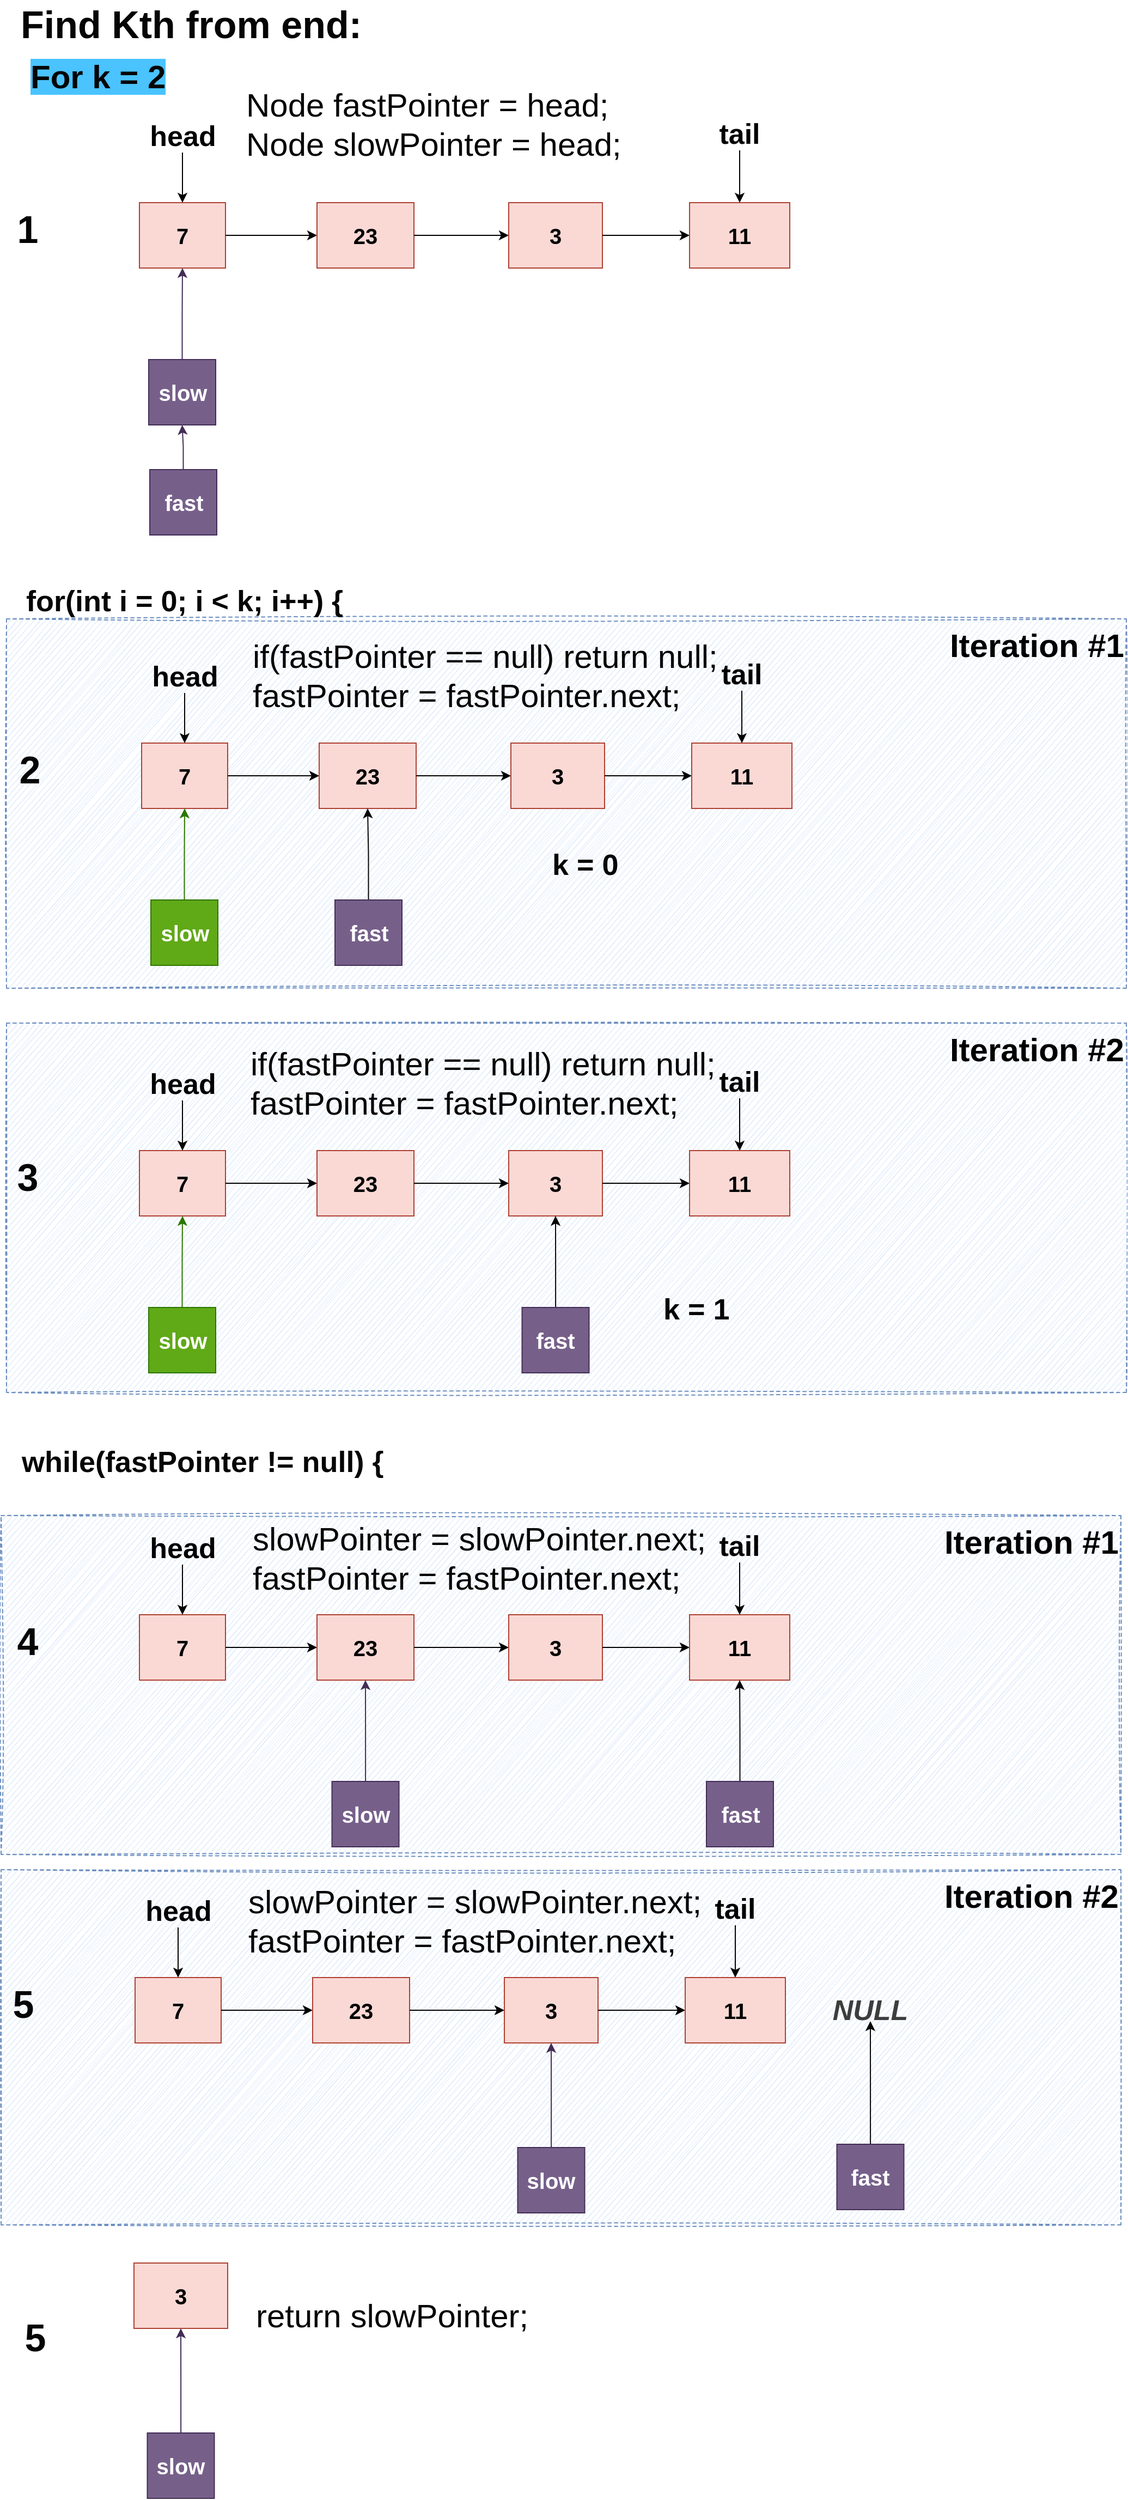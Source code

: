 <mxfile version="21.3.4" type="device">
  <diagram name="Page-1" id="veesdXjUGpf9WzVIaONE">
    <mxGraphModel dx="792" dy="-8917" grid="1" gridSize="10" guides="1" tooltips="1" connect="1" arrows="1" fold="1" page="1" pageScale="1" pageWidth="850" pageHeight="300" math="0" shadow="0">
      <root>
        <mxCell id="0" />
        <mxCell id="1" parent="0" />
        <mxCell id="ZYo6UWv2TKNKh4nMed5W-1" value="&lt;font color=&quot;#000000&quot; style=&quot;font-size: 30px&quot;&gt;&lt;b&gt;Iteration #2&lt;br&gt;&lt;/b&gt;&lt;/font&gt;" style="rounded=0;whiteSpace=wrap;html=1;sketch=1;strokeColor=#6c8ebf;dashed=1;glass=0;shadow=0;fillColor=#dae8fc;align=right;verticalAlign=top;" vertex="1" parent="1">
          <mxGeometry x="1" y="11383" width="1028" height="326" as="geometry" />
        </mxCell>
        <mxCell id="ZYo6UWv2TKNKh4nMed5W-2" value="&lt;font color=&quot;#000000&quot; style=&quot;font-size: 30px&quot;&gt;&lt;b&gt;Iteration #1&lt;br&gt;&lt;/b&gt;&lt;/font&gt;" style="rounded=0;whiteSpace=wrap;html=1;sketch=1;strokeColor=#6c8ebf;dashed=1;glass=0;shadow=0;fillColor=#dae8fc;align=right;verticalAlign=top;" vertex="1" parent="1">
          <mxGeometry x="1" y="11058" width="1028" height="311" as="geometry" />
        </mxCell>
        <mxCell id="ZYo6UWv2TKNKh4nMed5W-3" value="&lt;font color=&quot;#000000&quot; style=&quot;font-size: 30px&quot;&gt;&lt;b&gt;Iteration #2&lt;br&gt;&lt;/b&gt;&lt;/font&gt;" style="rounded=0;whiteSpace=wrap;html=1;sketch=1;strokeColor=#6c8ebf;dashed=1;glass=0;shadow=0;fillColor=#dae8fc;align=right;verticalAlign=top;" vertex="1" parent="1">
          <mxGeometry x="6" y="10606" width="1028" height="339" as="geometry" />
        </mxCell>
        <mxCell id="ZYo6UWv2TKNKh4nMed5W-4" value="&lt;font color=&quot;#000000&quot; style=&quot;font-size: 30px&quot;&gt;&lt;b&gt;Iteration #1&lt;/b&gt;&lt;/font&gt;" style="rounded=0;whiteSpace=wrap;html=1;sketch=1;strokeColor=#6c8ebf;dashed=1;glass=0;shadow=0;fillColor=#dae8fc;align=right;verticalAlign=top;" vertex="1" parent="1">
          <mxGeometry x="6" y="10235" width="1028" height="339" as="geometry" />
        </mxCell>
        <mxCell id="ZYo6UWv2TKNKh4nMed5W-5" value="&lt;b&gt;&lt;font style=&quot;font-size: 35px&quot; color=&quot;#050505&quot;&gt;Find Kth from end:&lt;/font&gt;&lt;/b&gt;" style="text;html=1;align=center;verticalAlign=middle;resizable=0;points=[];autosize=1;" vertex="1" parent="1">
          <mxGeometry x="16.5" y="9676" width="317" height="25" as="geometry" />
        </mxCell>
        <mxCell id="ZYo6UWv2TKNKh4nMed5W-6" value="7" style="rounded=0;whiteSpace=wrap;html=1;sketch=0;fillColor=#fad9d5;strokeColor=#ae4132;fontColor=#000000;fontSize=20;fontStyle=1" vertex="1" parent="1">
          <mxGeometry x="128" y="9853" width="79" height="60" as="geometry" />
        </mxCell>
        <mxCell id="ZYo6UWv2TKNKh4nMed5W-7" style="edgeStyle=orthogonalEdgeStyle;rounded=0;sketch=0;orthogonalLoop=1;jettySize=auto;html=1;fontColor=#000000;strokeColor=#000000;exitX=1;exitY=0.5;exitDx=0;exitDy=0;entryX=0;entryY=0.5;entryDx=0;entryDy=0;" edge="1" parent="1" source="ZYo6UWv2TKNKh4nMed5W-6" target="ZYo6UWv2TKNKh4nMed5W-8">
          <mxGeometry relative="1" as="geometry">
            <mxPoint x="269" y="9932" as="targetPoint" />
          </mxGeometry>
        </mxCell>
        <mxCell id="ZYo6UWv2TKNKh4nMed5W-8" value="23" style="rounded=0;whiteSpace=wrap;html=1;sketch=0;fillColor=#fad9d5;strokeColor=#ae4132;fontColor=#000000;fontSize=20;fontStyle=1" vertex="1" parent="1">
          <mxGeometry x="291" y="9853" width="89" height="60" as="geometry" />
        </mxCell>
        <mxCell id="ZYo6UWv2TKNKh4nMed5W-9" style="edgeStyle=orthogonalEdgeStyle;rounded=0;sketch=0;orthogonalLoop=1;jettySize=auto;html=1;strokeColor=#000000;fontColor=#000000;entryX=0;entryY=0.5;entryDx=0;entryDy=0;exitX=1;exitY=0.5;exitDx=0;exitDy=0;" edge="1" parent="1" source="ZYo6UWv2TKNKh4nMed5W-8" target="ZYo6UWv2TKNKh4nMed5W-10">
          <mxGeometry relative="1" as="geometry">
            <mxPoint x="418" y="9933" as="sourcePoint" />
            <mxPoint x="380" y="9883" as="targetPoint" />
          </mxGeometry>
        </mxCell>
        <mxCell id="ZYo6UWv2TKNKh4nMed5W-10" value="3" style="rounded=0;whiteSpace=wrap;html=1;sketch=0;fillColor=#fad9d5;strokeColor=#ae4132;fontColor=#000000;fontSize=20;fontStyle=1" vertex="1" parent="1">
          <mxGeometry x="467" y="9853" width="86" height="60" as="geometry" />
        </mxCell>
        <mxCell id="ZYo6UWv2TKNKh4nMed5W-11" style="edgeStyle=orthogonalEdgeStyle;rounded=0;sketch=0;orthogonalLoop=1;jettySize=auto;html=1;strokeColor=#000000;fontColor=#000000;exitX=1;exitY=0.5;exitDx=0;exitDy=0;entryX=0;entryY=0.5;entryDx=0;entryDy=0;" edge="1" parent="1" source="ZYo6UWv2TKNKh4nMed5W-10" target="ZYo6UWv2TKNKh4nMed5W-12">
          <mxGeometry relative="1" as="geometry">
            <mxPoint x="614" y="9922" as="targetPoint" />
          </mxGeometry>
        </mxCell>
        <mxCell id="ZYo6UWv2TKNKh4nMed5W-12" value="11" style="rounded=0;whiteSpace=wrap;html=1;sketch=0;fillColor=#fad9d5;strokeColor=#ae4132;fontColor=#000000;fontSize=20;fontStyle=1" vertex="1" parent="1">
          <mxGeometry x="633" y="9853" width="92" height="60" as="geometry" />
        </mxCell>
        <mxCell id="ZYo6UWv2TKNKh4nMed5W-13" style="edgeStyle=orthogonalEdgeStyle;rounded=0;orthogonalLoop=1;jettySize=auto;html=1;entryX=0.5;entryY=0;entryDx=0;entryDy=0;fontSize=26;fontColor=#000000;strokeColor=#000000;" edge="1" parent="1" source="ZYo6UWv2TKNKh4nMed5W-14" target="ZYo6UWv2TKNKh4nMed5W-6">
          <mxGeometry relative="1" as="geometry" />
        </mxCell>
        <mxCell id="ZYo6UWv2TKNKh4nMed5W-14" value="head" style="text;html=1;align=center;verticalAlign=middle;whiteSpace=wrap;rounded=0;fontSize=26;fontStyle=1;fontColor=#000000;" vertex="1" parent="1">
          <mxGeometry x="147.5" y="9777" width="40" height="30" as="geometry" />
        </mxCell>
        <mxCell id="ZYo6UWv2TKNKh4nMed5W-15" style="edgeStyle=orthogonalEdgeStyle;rounded=0;sketch=0;orthogonalLoop=1;jettySize=auto;html=1;entryX=0.5;entryY=0;entryDx=0;entryDy=0;strokeColor=#000000;fontColor=#000000;" edge="1" parent="1" source="ZYo6UWv2TKNKh4nMed5W-16" target="ZYo6UWv2TKNKh4nMed5W-12">
          <mxGeometry relative="1" as="geometry" />
        </mxCell>
        <mxCell id="ZYo6UWv2TKNKh4nMed5W-16" value="tail" style="text;html=1;align=center;verticalAlign=middle;whiteSpace=wrap;rounded=0;fontSize=26;fontStyle=1;fontColor=#000000;" vertex="1" parent="1">
          <mxGeometry x="659" y="9775" width="40" height="30" as="geometry" />
        </mxCell>
        <mxCell id="ZYo6UWv2TKNKh4nMed5W-17" style="edgeStyle=orthogonalEdgeStyle;rounded=0;orthogonalLoop=1;jettySize=auto;html=1;entryX=0.5;entryY=1;entryDx=0;entryDy=0;fontColor=#050505;strokeColor=#432D57;fillColor=#76608a;" edge="1" parent="1" source="ZYo6UWv2TKNKh4nMed5W-18" target="ZYo6UWv2TKNKh4nMed5W-6">
          <mxGeometry relative="1" as="geometry" />
        </mxCell>
        <mxCell id="ZYo6UWv2TKNKh4nMed5W-18" value="slow" style="rounded=0;whiteSpace=wrap;html=1;sketch=0;strokeColor=#432D57;fontColor=#ffffff;fontSize=20;fontStyle=1;fillColor=#76608a;" vertex="1" parent="1">
          <mxGeometry x="136.5" y="9997" width="61.5" height="60" as="geometry" />
        </mxCell>
        <mxCell id="ZYo6UWv2TKNKh4nMed5W-19" style="edgeStyle=orthogonalEdgeStyle;rounded=0;orthogonalLoop=1;jettySize=auto;html=1;entryX=0.5;entryY=1;entryDx=0;entryDy=0;fontColor=#050505;strokeColor=#432D57;fillColor=#76608a;" edge="1" parent="1" source="ZYo6UWv2TKNKh4nMed5W-20" target="ZYo6UWv2TKNKh4nMed5W-18">
          <mxGeometry relative="1" as="geometry" />
        </mxCell>
        <mxCell id="ZYo6UWv2TKNKh4nMed5W-20" value="fast" style="rounded=0;whiteSpace=wrap;html=1;sketch=0;strokeColor=#432D57;fontColor=#ffffff;fontSize=20;fontStyle=1;fillColor=#76608a;" vertex="1" parent="1">
          <mxGeometry x="137.5" y="10098" width="61.5" height="60" as="geometry" />
        </mxCell>
        <mxCell id="ZYo6UWv2TKNKh4nMed5W-21" value="&lt;div style=&quot;font-size: 30px&quot;&gt;&lt;font color=&quot;#050505&quot; style=&quot;font-size: 30px&quot;&gt;&lt;span style=&quot;font-weight: 400&quot;&gt;Node fastPointer = head;&lt;/span&gt;&lt;/font&gt;&lt;/div&gt;&lt;div style=&quot;font-size: 30px&quot;&gt;&lt;font color=&quot;#050505&quot; style=&quot;font-size: 30px&quot;&gt;&lt;span style=&quot;font-weight: 400&quot;&gt;Node slowPointer = head;&lt;/span&gt;&lt;/font&gt;&lt;/div&gt;" style="text;html=1;align=left;verticalAlign=middle;resizable=0;points=[];autosize=1;fontStyle=1" vertex="1" parent="1">
          <mxGeometry x="224" y="9765" width="350" height="32" as="geometry" />
        </mxCell>
        <mxCell id="ZYo6UWv2TKNKh4nMed5W-22" value="&lt;b&gt;&lt;font style=&quot;font-size: 35px&quot; color=&quot;#050505&quot;&gt;1&lt;/font&gt;&lt;/b&gt;" style="text;html=1;align=center;verticalAlign=middle;resizable=0;points=[];autosize=1;" vertex="1" parent="1">
          <mxGeometry x="10" y="9864" width="29" height="25" as="geometry" />
        </mxCell>
        <mxCell id="ZYo6UWv2TKNKh4nMed5W-23" value="7" style="rounded=0;whiteSpace=wrap;html=1;sketch=0;fillColor=#fad9d5;strokeColor=#ae4132;fontColor=#000000;fontSize=20;fontStyle=1" vertex="1" parent="1">
          <mxGeometry x="130" y="10349" width="79" height="60" as="geometry" />
        </mxCell>
        <mxCell id="ZYo6UWv2TKNKh4nMed5W-24" style="edgeStyle=orthogonalEdgeStyle;rounded=0;sketch=0;orthogonalLoop=1;jettySize=auto;html=1;fontColor=#000000;strokeColor=#000000;exitX=1;exitY=0.5;exitDx=0;exitDy=0;entryX=0;entryY=0.5;entryDx=0;entryDy=0;" edge="1" parent="1" source="ZYo6UWv2TKNKh4nMed5W-23" target="ZYo6UWv2TKNKh4nMed5W-25">
          <mxGeometry relative="1" as="geometry">
            <mxPoint x="271" y="10428" as="targetPoint" />
          </mxGeometry>
        </mxCell>
        <mxCell id="ZYo6UWv2TKNKh4nMed5W-25" value="23" style="rounded=0;whiteSpace=wrap;html=1;sketch=0;fillColor=#fad9d5;strokeColor=#ae4132;fontColor=#000000;fontSize=20;fontStyle=1" vertex="1" parent="1">
          <mxGeometry x="293" y="10349" width="89" height="60" as="geometry" />
        </mxCell>
        <mxCell id="ZYo6UWv2TKNKh4nMed5W-26" style="edgeStyle=orthogonalEdgeStyle;rounded=0;sketch=0;orthogonalLoop=1;jettySize=auto;html=1;strokeColor=#000000;fontColor=#000000;entryX=0;entryY=0.5;entryDx=0;entryDy=0;exitX=1;exitY=0.5;exitDx=0;exitDy=0;" edge="1" parent="1" source="ZYo6UWv2TKNKh4nMed5W-25" target="ZYo6UWv2TKNKh4nMed5W-27">
          <mxGeometry relative="1" as="geometry">
            <mxPoint x="420" y="10429" as="sourcePoint" />
            <mxPoint x="382" y="10379" as="targetPoint" />
          </mxGeometry>
        </mxCell>
        <mxCell id="ZYo6UWv2TKNKh4nMed5W-27" value="3" style="rounded=0;whiteSpace=wrap;html=1;sketch=0;fillColor=#fad9d5;strokeColor=#ae4132;fontColor=#000000;fontSize=20;fontStyle=1" vertex="1" parent="1">
          <mxGeometry x="469" y="10349" width="86" height="60" as="geometry" />
        </mxCell>
        <mxCell id="ZYo6UWv2TKNKh4nMed5W-28" style="edgeStyle=orthogonalEdgeStyle;rounded=0;sketch=0;orthogonalLoop=1;jettySize=auto;html=1;strokeColor=#000000;fontColor=#000000;exitX=1;exitY=0.5;exitDx=0;exitDy=0;entryX=0;entryY=0.5;entryDx=0;entryDy=0;" edge="1" parent="1" source="ZYo6UWv2TKNKh4nMed5W-27" target="ZYo6UWv2TKNKh4nMed5W-29">
          <mxGeometry relative="1" as="geometry">
            <mxPoint x="616" y="10418" as="targetPoint" />
          </mxGeometry>
        </mxCell>
        <mxCell id="ZYo6UWv2TKNKh4nMed5W-29" value="11" style="rounded=0;whiteSpace=wrap;html=1;sketch=0;fillColor=#fad9d5;strokeColor=#ae4132;fontColor=#000000;fontSize=20;fontStyle=1" vertex="1" parent="1">
          <mxGeometry x="635" y="10349" width="92" height="60" as="geometry" />
        </mxCell>
        <mxCell id="ZYo6UWv2TKNKh4nMed5W-30" style="edgeStyle=orthogonalEdgeStyle;rounded=0;orthogonalLoop=1;jettySize=auto;html=1;entryX=0.5;entryY=0;entryDx=0;entryDy=0;fontSize=26;fontColor=#000000;strokeColor=#000000;" edge="1" parent="1" source="ZYo6UWv2TKNKh4nMed5W-31" target="ZYo6UWv2TKNKh4nMed5W-23">
          <mxGeometry relative="1" as="geometry" />
        </mxCell>
        <mxCell id="ZYo6UWv2TKNKh4nMed5W-31" value="head" style="text;html=1;align=center;verticalAlign=middle;whiteSpace=wrap;rounded=0;fontSize=26;fontStyle=1;fontColor=#000000;" vertex="1" parent="1">
          <mxGeometry x="149.5" y="10273" width="40" height="30" as="geometry" />
        </mxCell>
        <mxCell id="ZYo6UWv2TKNKh4nMed5W-32" style="edgeStyle=orthogonalEdgeStyle;rounded=0;sketch=0;orthogonalLoop=1;jettySize=auto;html=1;entryX=0.5;entryY=0;entryDx=0;entryDy=0;strokeColor=#000000;fontColor=#000000;" edge="1" parent="1" source="ZYo6UWv2TKNKh4nMed5W-33" target="ZYo6UWv2TKNKh4nMed5W-29">
          <mxGeometry relative="1" as="geometry" />
        </mxCell>
        <mxCell id="ZYo6UWv2TKNKh4nMed5W-33" value="tail" style="text;html=1;align=center;verticalAlign=middle;whiteSpace=wrap;rounded=0;fontSize=26;fontStyle=1;fontColor=#000000;" vertex="1" parent="1">
          <mxGeometry x="661" y="10271" width="40" height="30" as="geometry" />
        </mxCell>
        <mxCell id="ZYo6UWv2TKNKh4nMed5W-34" style="edgeStyle=orthogonalEdgeStyle;rounded=0;orthogonalLoop=1;jettySize=auto;html=1;entryX=0.5;entryY=1;entryDx=0;entryDy=0;fontColor=#050505;strokeColor=#2D7600;fillColor=#60a917;" edge="1" parent="1" source="ZYo6UWv2TKNKh4nMed5W-35" target="ZYo6UWv2TKNKh4nMed5W-23">
          <mxGeometry relative="1" as="geometry" />
        </mxCell>
        <mxCell id="ZYo6UWv2TKNKh4nMed5W-35" value="slow" style="rounded=0;whiteSpace=wrap;html=1;sketch=0;strokeColor=#2D7600;fontColor=#ffffff;fontSize=20;fontStyle=1;fillColor=#60a917;" vertex="1" parent="1">
          <mxGeometry x="138.5" y="10493" width="61.5" height="60" as="geometry" />
        </mxCell>
        <mxCell id="ZYo6UWv2TKNKh4nMed5W-36" style="edgeStyle=orthogonalEdgeStyle;rounded=0;orthogonalLoop=1;jettySize=auto;html=1;entryX=0.5;entryY=1;entryDx=0;entryDy=0;strokeColor=#050505;fontColor=#050505;" edge="1" parent="1" source="ZYo6UWv2TKNKh4nMed5W-37" target="ZYo6UWv2TKNKh4nMed5W-25">
          <mxGeometry relative="1" as="geometry" />
        </mxCell>
        <mxCell id="ZYo6UWv2TKNKh4nMed5W-37" value="fast" style="rounded=0;whiteSpace=wrap;html=1;sketch=0;strokeColor=#432D57;fontColor=#ffffff;fontSize=20;fontStyle=1;fillColor=#76608a;" vertex="1" parent="1">
          <mxGeometry x="307.5" y="10493" width="61.5" height="60" as="geometry" />
        </mxCell>
        <mxCell id="ZYo6UWv2TKNKh4nMed5W-38" value="&lt;div style=&quot;font-size: 30px&quot;&gt;&lt;br&gt;&lt;/div&gt;&lt;div&gt;&lt;font color=&quot;#050505&quot;&gt;&lt;span style=&quot;font-size: 30px ; font-weight: 400&quot;&gt;if(fastPointer == null) return null;&amp;nbsp;&lt;/span&gt;&lt;/font&gt;&lt;/div&gt;&lt;div&gt;&lt;font color=&quot;#050505&quot;&gt;&lt;span style=&quot;font-size: 30px ; font-weight: 400&quot;&gt;fastPointer = fastPointer.next;&lt;/span&gt;&lt;br&gt;&lt;/font&gt;&lt;/div&gt;" style="text;html=1;align=left;verticalAlign=middle;resizable=0;points=[];autosize=1;fontStyle=1" vertex="1" parent="1">
          <mxGeometry x="230" y="10240" width="444" height="58" as="geometry" />
        </mxCell>
        <mxCell id="ZYo6UWv2TKNKh4nMed5W-39" value="&lt;b&gt;&lt;font style=&quot;font-size: 35px&quot; color=&quot;#050505&quot;&gt;2&lt;/font&gt;&lt;/b&gt;" style="text;html=1;align=center;verticalAlign=middle;resizable=0;points=[];autosize=1;" vertex="1" parent="1">
          <mxGeometry x="12" y="10360" width="29" height="25" as="geometry" />
        </mxCell>
        <mxCell id="ZYo6UWv2TKNKh4nMed5W-40" value="&lt;font color=&quot;#050505&quot; size=&quot;1&quot;&gt;&lt;span style=&quot;font-size: 27px&quot;&gt;for(int i = 0; i &amp;lt; k; i++) {&lt;/span&gt;&lt;/font&gt;" style="text;html=1;align=left;verticalAlign=middle;resizable=0;points=[];autosize=1;fontStyle=1" vertex="1" parent="1">
          <mxGeometry x="21.5" y="10207" width="312" height="23" as="geometry" />
        </mxCell>
        <mxCell id="ZYo6UWv2TKNKh4nMed5W-41" value="7" style="rounded=0;whiteSpace=wrap;html=1;sketch=0;fillColor=#fad9d5;strokeColor=#ae4132;fontColor=#000000;fontSize=20;fontStyle=1" vertex="1" parent="1">
          <mxGeometry x="128" y="10723" width="79" height="60" as="geometry" />
        </mxCell>
        <mxCell id="ZYo6UWv2TKNKh4nMed5W-42" style="edgeStyle=orthogonalEdgeStyle;rounded=0;sketch=0;orthogonalLoop=1;jettySize=auto;html=1;fontColor=#000000;strokeColor=#000000;exitX=1;exitY=0.5;exitDx=0;exitDy=0;entryX=0;entryY=0.5;entryDx=0;entryDy=0;" edge="1" parent="1" source="ZYo6UWv2TKNKh4nMed5W-41" target="ZYo6UWv2TKNKh4nMed5W-43">
          <mxGeometry relative="1" as="geometry">
            <mxPoint x="269" y="10802" as="targetPoint" />
          </mxGeometry>
        </mxCell>
        <mxCell id="ZYo6UWv2TKNKh4nMed5W-43" value="23" style="rounded=0;whiteSpace=wrap;html=1;sketch=0;fillColor=#fad9d5;strokeColor=#ae4132;fontColor=#000000;fontSize=20;fontStyle=1" vertex="1" parent="1">
          <mxGeometry x="291" y="10723" width="89" height="60" as="geometry" />
        </mxCell>
        <mxCell id="ZYo6UWv2TKNKh4nMed5W-44" style="edgeStyle=orthogonalEdgeStyle;rounded=0;sketch=0;orthogonalLoop=1;jettySize=auto;html=1;strokeColor=#000000;fontColor=#000000;entryX=0;entryY=0.5;entryDx=0;entryDy=0;exitX=1;exitY=0.5;exitDx=0;exitDy=0;" edge="1" parent="1" source="ZYo6UWv2TKNKh4nMed5W-43" target="ZYo6UWv2TKNKh4nMed5W-45">
          <mxGeometry relative="1" as="geometry">
            <mxPoint x="418" y="10803" as="sourcePoint" />
            <mxPoint x="380" y="10753" as="targetPoint" />
          </mxGeometry>
        </mxCell>
        <mxCell id="ZYo6UWv2TKNKh4nMed5W-45" value="3" style="rounded=0;whiteSpace=wrap;html=1;sketch=0;fillColor=#fad9d5;strokeColor=#ae4132;fontColor=#000000;fontSize=20;fontStyle=1" vertex="1" parent="1">
          <mxGeometry x="467" y="10723" width="86" height="60" as="geometry" />
        </mxCell>
        <mxCell id="ZYo6UWv2TKNKh4nMed5W-46" style="edgeStyle=orthogonalEdgeStyle;rounded=0;sketch=0;orthogonalLoop=1;jettySize=auto;html=1;strokeColor=#000000;fontColor=#000000;exitX=1;exitY=0.5;exitDx=0;exitDy=0;entryX=0;entryY=0.5;entryDx=0;entryDy=0;" edge="1" parent="1" source="ZYo6UWv2TKNKh4nMed5W-45" target="ZYo6UWv2TKNKh4nMed5W-47">
          <mxGeometry relative="1" as="geometry">
            <mxPoint x="614" y="10792" as="targetPoint" />
          </mxGeometry>
        </mxCell>
        <mxCell id="ZYo6UWv2TKNKh4nMed5W-47" value="11" style="rounded=0;whiteSpace=wrap;html=1;sketch=0;fillColor=#fad9d5;strokeColor=#ae4132;fontColor=#000000;fontSize=20;fontStyle=1" vertex="1" parent="1">
          <mxGeometry x="633" y="10723" width="92" height="60" as="geometry" />
        </mxCell>
        <mxCell id="ZYo6UWv2TKNKh4nMed5W-48" style="edgeStyle=orthogonalEdgeStyle;rounded=0;orthogonalLoop=1;jettySize=auto;html=1;entryX=0.5;entryY=0;entryDx=0;entryDy=0;fontSize=26;fontColor=#000000;strokeColor=#000000;" edge="1" parent="1" source="ZYo6UWv2TKNKh4nMed5W-49" target="ZYo6UWv2TKNKh4nMed5W-41">
          <mxGeometry relative="1" as="geometry" />
        </mxCell>
        <mxCell id="ZYo6UWv2TKNKh4nMed5W-49" value="head" style="text;html=1;align=center;verticalAlign=middle;whiteSpace=wrap;rounded=0;fontSize=26;fontStyle=1;fontColor=#000000;" vertex="1" parent="1">
          <mxGeometry x="147.5" y="10647" width="40" height="30" as="geometry" />
        </mxCell>
        <mxCell id="ZYo6UWv2TKNKh4nMed5W-50" style="edgeStyle=orthogonalEdgeStyle;rounded=0;sketch=0;orthogonalLoop=1;jettySize=auto;html=1;entryX=0.5;entryY=0;entryDx=0;entryDy=0;strokeColor=#000000;fontColor=#000000;" edge="1" parent="1" source="ZYo6UWv2TKNKh4nMed5W-51" target="ZYo6UWv2TKNKh4nMed5W-47">
          <mxGeometry relative="1" as="geometry" />
        </mxCell>
        <mxCell id="ZYo6UWv2TKNKh4nMed5W-51" value="tail" style="text;html=1;align=center;verticalAlign=middle;whiteSpace=wrap;rounded=0;fontSize=26;fontStyle=1;fontColor=#000000;" vertex="1" parent="1">
          <mxGeometry x="659" y="10645" width="40" height="30" as="geometry" />
        </mxCell>
        <mxCell id="ZYo6UWv2TKNKh4nMed5W-52" style="edgeStyle=orthogonalEdgeStyle;rounded=0;orthogonalLoop=1;jettySize=auto;html=1;entryX=0.5;entryY=1;entryDx=0;entryDy=0;fontColor=#050505;strokeColor=#2D7600;fillColor=#60a917;" edge="1" parent="1" source="ZYo6UWv2TKNKh4nMed5W-53" target="ZYo6UWv2TKNKh4nMed5W-41">
          <mxGeometry relative="1" as="geometry" />
        </mxCell>
        <mxCell id="ZYo6UWv2TKNKh4nMed5W-53" value="slow" style="rounded=0;whiteSpace=wrap;html=1;sketch=0;strokeColor=#2D7600;fontColor=#ffffff;fontSize=20;fontStyle=1;fillColor=#60a917;" vertex="1" parent="1">
          <mxGeometry x="136.5" y="10867" width="61.5" height="60" as="geometry" />
        </mxCell>
        <mxCell id="ZYo6UWv2TKNKh4nMed5W-54" style="edgeStyle=orthogonalEdgeStyle;rounded=0;orthogonalLoop=1;jettySize=auto;html=1;entryX=0.5;entryY=1;entryDx=0;entryDy=0;strokeColor=#050505;fontColor=#050505;" edge="1" parent="1" source="ZYo6UWv2TKNKh4nMed5W-55" target="ZYo6UWv2TKNKh4nMed5W-45">
          <mxGeometry relative="1" as="geometry" />
        </mxCell>
        <mxCell id="ZYo6UWv2TKNKh4nMed5W-55" value="fast" style="rounded=0;whiteSpace=wrap;html=1;sketch=0;strokeColor=#432D57;fontColor=#ffffff;fontSize=20;fontStyle=1;fillColor=#76608a;" vertex="1" parent="1">
          <mxGeometry x="479.25" y="10867" width="61.5" height="60" as="geometry" />
        </mxCell>
        <mxCell id="ZYo6UWv2TKNKh4nMed5W-56" value="&lt;div style=&quot;font-size: 30px&quot;&gt;&lt;br&gt;&lt;/div&gt;&lt;div&gt;&lt;font color=&quot;#050505&quot;&gt;&lt;span style=&quot;font-size: 30px ; font-weight: 400&quot;&gt;if(fastPointer == null) return null;&amp;nbsp;&lt;/span&gt;&lt;/font&gt;&lt;/div&gt;&lt;div&gt;&lt;font color=&quot;#050505&quot;&gt;&lt;span style=&quot;font-size: 30px ; font-weight: 400&quot;&gt;fastPointer = fastPointer.next;&lt;/span&gt;&lt;br&gt;&lt;/font&gt;&lt;/div&gt;" style="text;html=1;align=left;verticalAlign=middle;resizable=0;points=[];autosize=1;fontStyle=1" vertex="1" parent="1">
          <mxGeometry x="228" y="10614" width="444" height="58" as="geometry" />
        </mxCell>
        <mxCell id="ZYo6UWv2TKNKh4nMed5W-57" value="&lt;b&gt;&lt;font style=&quot;font-size: 35px&quot; color=&quot;#050505&quot;&gt;3&lt;/font&gt;&lt;/b&gt;" style="text;html=1;align=center;verticalAlign=middle;resizable=0;points=[];autosize=1;" vertex="1" parent="1">
          <mxGeometry x="10" y="10734" width="29" height="25" as="geometry" />
        </mxCell>
        <mxCell id="ZYo6UWv2TKNKh4nMed5W-58" value="7" style="rounded=0;whiteSpace=wrap;html=1;sketch=0;fillColor=#fad9d5;strokeColor=#ae4132;fontColor=#000000;fontSize=20;fontStyle=1" vertex="1" parent="1">
          <mxGeometry x="128" y="11149" width="79" height="60" as="geometry" />
        </mxCell>
        <mxCell id="ZYo6UWv2TKNKh4nMed5W-59" style="edgeStyle=orthogonalEdgeStyle;rounded=0;sketch=0;orthogonalLoop=1;jettySize=auto;html=1;fontColor=#000000;strokeColor=#000000;exitX=1;exitY=0.5;exitDx=0;exitDy=0;entryX=0;entryY=0.5;entryDx=0;entryDy=0;" edge="1" parent="1" source="ZYo6UWv2TKNKh4nMed5W-58" target="ZYo6UWv2TKNKh4nMed5W-60">
          <mxGeometry relative="1" as="geometry">
            <mxPoint x="269" y="11228" as="targetPoint" />
          </mxGeometry>
        </mxCell>
        <mxCell id="ZYo6UWv2TKNKh4nMed5W-60" value="23" style="rounded=0;whiteSpace=wrap;html=1;sketch=0;fillColor=#fad9d5;strokeColor=#ae4132;fontColor=#000000;fontSize=20;fontStyle=1" vertex="1" parent="1">
          <mxGeometry x="291" y="11149" width="89" height="60" as="geometry" />
        </mxCell>
        <mxCell id="ZYo6UWv2TKNKh4nMed5W-61" style="edgeStyle=orthogonalEdgeStyle;rounded=0;sketch=0;orthogonalLoop=1;jettySize=auto;html=1;strokeColor=#000000;fontColor=#000000;entryX=0;entryY=0.5;entryDx=0;entryDy=0;exitX=1;exitY=0.5;exitDx=0;exitDy=0;" edge="1" parent="1" source="ZYo6UWv2TKNKh4nMed5W-60" target="ZYo6UWv2TKNKh4nMed5W-62">
          <mxGeometry relative="1" as="geometry">
            <mxPoint x="418" y="11229" as="sourcePoint" />
            <mxPoint x="380" y="11179" as="targetPoint" />
          </mxGeometry>
        </mxCell>
        <mxCell id="ZYo6UWv2TKNKh4nMed5W-62" value="3" style="rounded=0;whiteSpace=wrap;html=1;sketch=0;fillColor=#fad9d5;strokeColor=#ae4132;fontColor=#000000;fontSize=20;fontStyle=1" vertex="1" parent="1">
          <mxGeometry x="467" y="11149" width="86" height="60" as="geometry" />
        </mxCell>
        <mxCell id="ZYo6UWv2TKNKh4nMed5W-63" style="edgeStyle=orthogonalEdgeStyle;rounded=0;sketch=0;orthogonalLoop=1;jettySize=auto;html=1;strokeColor=#000000;fontColor=#000000;exitX=1;exitY=0.5;exitDx=0;exitDy=0;entryX=0;entryY=0.5;entryDx=0;entryDy=0;" edge="1" parent="1" source="ZYo6UWv2TKNKh4nMed5W-62" target="ZYo6UWv2TKNKh4nMed5W-64">
          <mxGeometry relative="1" as="geometry">
            <mxPoint x="614" y="11218" as="targetPoint" />
          </mxGeometry>
        </mxCell>
        <mxCell id="ZYo6UWv2TKNKh4nMed5W-64" value="11" style="rounded=0;whiteSpace=wrap;html=1;sketch=0;fillColor=#fad9d5;strokeColor=#ae4132;fontColor=#000000;fontSize=20;fontStyle=1" vertex="1" parent="1">
          <mxGeometry x="633" y="11149" width="92" height="60" as="geometry" />
        </mxCell>
        <mxCell id="ZYo6UWv2TKNKh4nMed5W-65" style="edgeStyle=orthogonalEdgeStyle;rounded=0;orthogonalLoop=1;jettySize=auto;html=1;entryX=0.5;entryY=0;entryDx=0;entryDy=0;fontSize=26;fontColor=#000000;strokeColor=#000000;" edge="1" parent="1" source="ZYo6UWv2TKNKh4nMed5W-66" target="ZYo6UWv2TKNKh4nMed5W-58">
          <mxGeometry relative="1" as="geometry" />
        </mxCell>
        <mxCell id="ZYo6UWv2TKNKh4nMed5W-66" value="head" style="text;html=1;align=center;verticalAlign=middle;whiteSpace=wrap;rounded=0;fontSize=26;fontStyle=1;fontColor=#000000;" vertex="1" parent="1">
          <mxGeometry x="147.5" y="11073" width="40" height="30" as="geometry" />
        </mxCell>
        <mxCell id="ZYo6UWv2TKNKh4nMed5W-67" style="edgeStyle=orthogonalEdgeStyle;rounded=0;sketch=0;orthogonalLoop=1;jettySize=auto;html=1;entryX=0.5;entryY=0;entryDx=0;entryDy=0;strokeColor=#000000;fontColor=#000000;" edge="1" parent="1" source="ZYo6UWv2TKNKh4nMed5W-68" target="ZYo6UWv2TKNKh4nMed5W-64">
          <mxGeometry relative="1" as="geometry" />
        </mxCell>
        <mxCell id="ZYo6UWv2TKNKh4nMed5W-68" value="tail" style="text;html=1;align=center;verticalAlign=middle;whiteSpace=wrap;rounded=0;fontSize=26;fontStyle=1;fontColor=#000000;" vertex="1" parent="1">
          <mxGeometry x="659" y="11071" width="40" height="30" as="geometry" />
        </mxCell>
        <mxCell id="ZYo6UWv2TKNKh4nMed5W-69" style="edgeStyle=orthogonalEdgeStyle;rounded=0;orthogonalLoop=1;jettySize=auto;html=1;entryX=0.5;entryY=1;entryDx=0;entryDy=0;fontColor=#050505;strokeColor=#432D57;fillColor=#76608a;" edge="1" parent="1" source="ZYo6UWv2TKNKh4nMed5W-70" target="ZYo6UWv2TKNKh4nMed5W-60">
          <mxGeometry relative="1" as="geometry" />
        </mxCell>
        <mxCell id="ZYo6UWv2TKNKh4nMed5W-70" value="slow" style="rounded=0;whiteSpace=wrap;html=1;sketch=0;strokeColor=#432D57;fontColor=#ffffff;fontSize=20;fontStyle=1;fillColor=#76608a;" vertex="1" parent="1">
          <mxGeometry x="304.75" y="11302" width="61.5" height="60" as="geometry" />
        </mxCell>
        <mxCell id="ZYo6UWv2TKNKh4nMed5W-71" style="edgeStyle=orthogonalEdgeStyle;rounded=0;orthogonalLoop=1;jettySize=auto;html=1;entryX=0.5;entryY=1;entryDx=0;entryDy=0;strokeColor=#050505;fontColor=#050505;" edge="1" parent="1" source="ZYo6UWv2TKNKh4nMed5W-72" target="ZYo6UWv2TKNKh4nMed5W-64">
          <mxGeometry relative="1" as="geometry" />
        </mxCell>
        <mxCell id="ZYo6UWv2TKNKh4nMed5W-72" value="fast" style="rounded=0;whiteSpace=wrap;html=1;sketch=0;strokeColor=#432D57;fontColor=#ffffff;fontSize=20;fontStyle=1;fillColor=#76608a;" vertex="1" parent="1">
          <mxGeometry x="648.5" y="11302" width="61.5" height="60" as="geometry" />
        </mxCell>
        <mxCell id="ZYo6UWv2TKNKh4nMed5W-73" value="&lt;div style=&quot;font-size: 30px&quot;&gt;&lt;/div&gt;&lt;font color=&quot;#050505&quot;&gt;&lt;span style=&quot;font-size: 30px ; font-weight: 400&quot;&gt;slowPointer = slowPointer.next;&lt;br&gt;fastPointer = fastPointer.next;&lt;/span&gt;&lt;/font&gt;" style="text;html=1;align=left;verticalAlign=middle;resizable=0;points=[];autosize=1;fontStyle=1" vertex="1" parent="1">
          <mxGeometry x="230" y="11075" width="419" height="44" as="geometry" />
        </mxCell>
        <mxCell id="ZYo6UWv2TKNKh4nMed5W-74" value="&lt;b&gt;&lt;font style=&quot;font-size: 35px&quot; color=&quot;#050505&quot;&gt;4&lt;/font&gt;&lt;/b&gt;" style="text;html=1;align=center;verticalAlign=middle;resizable=0;points=[];autosize=1;" vertex="1" parent="1">
          <mxGeometry x="10" y="11160" width="29" height="25" as="geometry" />
        </mxCell>
        <mxCell id="ZYo6UWv2TKNKh4nMed5W-75" value="&lt;font color=&quot;#050505&quot; size=&quot;1&quot;&gt;&lt;span style=&quot;font-size: 27px&quot;&gt;k = 0&lt;/span&gt;&lt;/font&gt;" style="text;html=1;align=left;verticalAlign=middle;resizable=0;points=[];autosize=1;fontStyle=1" vertex="1" parent="1">
          <mxGeometry x="505" y="10449" width="72" height="23" as="geometry" />
        </mxCell>
        <mxCell id="ZYo6UWv2TKNKh4nMed5W-76" value="&lt;font color=&quot;#050505&quot; size=&quot;1&quot;&gt;&lt;span style=&quot;font-size: 27px&quot;&gt;k = 1&lt;/span&gt;&lt;/font&gt;" style="text;html=1;align=left;verticalAlign=middle;resizable=0;points=[];autosize=1;fontStyle=1" vertex="1" parent="1">
          <mxGeometry x="607" y="10857" width="72" height="23" as="geometry" />
        </mxCell>
        <mxCell id="ZYo6UWv2TKNKh4nMed5W-77" value="&lt;font color=&quot;#050505&quot; size=&quot;1&quot;&gt;&lt;span style=&quot;background-color: rgb(74 , 195 , 255) ; font-size: 30px&quot;&gt;For k = 2&lt;/span&gt;&lt;/font&gt;" style="text;html=1;align=left;verticalAlign=middle;resizable=0;points=[];autosize=1;fontStyle=1" vertex="1" parent="1">
          <mxGeometry x="26" y="9725" width="134" height="24" as="geometry" />
        </mxCell>
        <mxCell id="ZYo6UWv2TKNKh4nMed5W-78" value="&lt;font color=&quot;#050505&quot;&gt;&lt;span style=&quot;font-size: 27px&quot;&gt;while(fastPointer != null) {&lt;/span&gt;&lt;/font&gt;" style="text;html=1;align=left;verticalAlign=middle;resizable=0;points=[];autosize=1;fontStyle=1" vertex="1" parent="1">
          <mxGeometry x="17.5" y="10997" width="349" height="23" as="geometry" />
        </mxCell>
        <mxCell id="ZYo6UWv2TKNKh4nMed5W-79" value="7" style="rounded=0;whiteSpace=wrap;html=1;sketch=0;fillColor=#fad9d5;strokeColor=#ae4132;fontColor=#000000;fontSize=20;fontStyle=1" vertex="1" parent="1">
          <mxGeometry x="124" y="11482" width="79" height="60" as="geometry" />
        </mxCell>
        <mxCell id="ZYo6UWv2TKNKh4nMed5W-80" style="edgeStyle=orthogonalEdgeStyle;rounded=0;sketch=0;orthogonalLoop=1;jettySize=auto;html=1;fontColor=#000000;strokeColor=#000000;exitX=1;exitY=0.5;exitDx=0;exitDy=0;entryX=0;entryY=0.5;entryDx=0;entryDy=0;" edge="1" parent="1" source="ZYo6UWv2TKNKh4nMed5W-79" target="ZYo6UWv2TKNKh4nMed5W-81">
          <mxGeometry relative="1" as="geometry">
            <mxPoint x="265" y="11561" as="targetPoint" />
          </mxGeometry>
        </mxCell>
        <mxCell id="ZYo6UWv2TKNKh4nMed5W-81" value="23" style="rounded=0;whiteSpace=wrap;html=1;sketch=0;fillColor=#fad9d5;strokeColor=#ae4132;fontColor=#000000;fontSize=20;fontStyle=1" vertex="1" parent="1">
          <mxGeometry x="287" y="11482" width="89" height="60" as="geometry" />
        </mxCell>
        <mxCell id="ZYo6UWv2TKNKh4nMed5W-82" style="edgeStyle=orthogonalEdgeStyle;rounded=0;sketch=0;orthogonalLoop=1;jettySize=auto;html=1;strokeColor=#000000;fontColor=#000000;entryX=0;entryY=0.5;entryDx=0;entryDy=0;exitX=1;exitY=0.5;exitDx=0;exitDy=0;" edge="1" parent="1" source="ZYo6UWv2TKNKh4nMed5W-81" target="ZYo6UWv2TKNKh4nMed5W-83">
          <mxGeometry relative="1" as="geometry">
            <mxPoint x="414" y="11562" as="sourcePoint" />
            <mxPoint x="376" y="11512" as="targetPoint" />
          </mxGeometry>
        </mxCell>
        <mxCell id="ZYo6UWv2TKNKh4nMed5W-83" value="3" style="rounded=0;whiteSpace=wrap;html=1;sketch=0;fillColor=#fad9d5;strokeColor=#ae4132;fontColor=#000000;fontSize=20;fontStyle=1" vertex="1" parent="1">
          <mxGeometry x="463" y="11482" width="86" height="60" as="geometry" />
        </mxCell>
        <mxCell id="ZYo6UWv2TKNKh4nMed5W-84" style="edgeStyle=orthogonalEdgeStyle;rounded=0;sketch=0;orthogonalLoop=1;jettySize=auto;html=1;strokeColor=#000000;fontColor=#000000;exitX=1;exitY=0.5;exitDx=0;exitDy=0;entryX=0;entryY=0.5;entryDx=0;entryDy=0;" edge="1" parent="1" source="ZYo6UWv2TKNKh4nMed5W-83" target="ZYo6UWv2TKNKh4nMed5W-85">
          <mxGeometry relative="1" as="geometry">
            <mxPoint x="610" y="11551" as="targetPoint" />
          </mxGeometry>
        </mxCell>
        <mxCell id="ZYo6UWv2TKNKh4nMed5W-85" value="11" style="rounded=0;whiteSpace=wrap;html=1;sketch=0;fillColor=#fad9d5;strokeColor=#ae4132;fontColor=#000000;fontSize=20;fontStyle=1" vertex="1" parent="1">
          <mxGeometry x="629" y="11482" width="92" height="60" as="geometry" />
        </mxCell>
        <mxCell id="ZYo6UWv2TKNKh4nMed5W-86" style="edgeStyle=orthogonalEdgeStyle;rounded=0;orthogonalLoop=1;jettySize=auto;html=1;entryX=0.5;entryY=0;entryDx=0;entryDy=0;fontSize=26;fontColor=#000000;strokeColor=#000000;" edge="1" parent="1" source="ZYo6UWv2TKNKh4nMed5W-87" target="ZYo6UWv2TKNKh4nMed5W-79">
          <mxGeometry relative="1" as="geometry" />
        </mxCell>
        <mxCell id="ZYo6UWv2TKNKh4nMed5W-87" value="head" style="text;html=1;align=center;verticalAlign=middle;whiteSpace=wrap;rounded=0;fontSize=26;fontStyle=1;fontColor=#000000;" vertex="1" parent="1">
          <mxGeometry x="143.5" y="11406" width="40" height="30" as="geometry" />
        </mxCell>
        <mxCell id="ZYo6UWv2TKNKh4nMed5W-88" style="edgeStyle=orthogonalEdgeStyle;rounded=0;sketch=0;orthogonalLoop=1;jettySize=auto;html=1;entryX=0.5;entryY=0;entryDx=0;entryDy=0;strokeColor=#000000;fontColor=#000000;" edge="1" parent="1" source="ZYo6UWv2TKNKh4nMed5W-89" target="ZYo6UWv2TKNKh4nMed5W-85">
          <mxGeometry relative="1" as="geometry" />
        </mxCell>
        <mxCell id="ZYo6UWv2TKNKh4nMed5W-89" value="tail" style="text;html=1;align=center;verticalAlign=middle;whiteSpace=wrap;rounded=0;fontSize=26;fontStyle=1;fontColor=#000000;" vertex="1" parent="1">
          <mxGeometry x="655" y="11404" width="40" height="30" as="geometry" />
        </mxCell>
        <mxCell id="ZYo6UWv2TKNKh4nMed5W-90" style="edgeStyle=orthogonalEdgeStyle;rounded=0;orthogonalLoop=1;jettySize=auto;html=1;entryX=0.5;entryY=1;entryDx=0;entryDy=0;fontColor=#050505;strokeColor=#432D57;fillColor=#76608a;" edge="1" parent="1" source="ZYo6UWv2TKNKh4nMed5W-91" target="ZYo6UWv2TKNKh4nMed5W-83">
          <mxGeometry relative="1" as="geometry" />
        </mxCell>
        <mxCell id="ZYo6UWv2TKNKh4nMed5W-91" value="slow" style="rounded=0;whiteSpace=wrap;html=1;sketch=0;strokeColor=#432D57;fontColor=#ffffff;fontSize=20;fontStyle=1;fillColor=#76608a;" vertex="1" parent="1">
          <mxGeometry x="475.25" y="11638" width="61.5" height="60" as="geometry" />
        </mxCell>
        <mxCell id="ZYo6UWv2TKNKh4nMed5W-92" style="edgeStyle=orthogonalEdgeStyle;rounded=0;orthogonalLoop=1;jettySize=auto;html=1;entryX=0.5;entryY=1;entryDx=0;entryDy=0;strokeColor=#050505;fontColor=#050505;" edge="1" parent="1" source="ZYo6UWv2TKNKh4nMed5W-93" target="ZYo6UWv2TKNKh4nMed5W-96">
          <mxGeometry relative="1" as="geometry" />
        </mxCell>
        <mxCell id="ZYo6UWv2TKNKh4nMed5W-93" value="fast" style="rounded=0;whiteSpace=wrap;html=1;sketch=0;strokeColor=#432D57;fontColor=#ffffff;fontSize=20;fontStyle=1;fillColor=#76608a;" vertex="1" parent="1">
          <mxGeometry x="768.25" y="11635" width="61.5" height="60" as="geometry" />
        </mxCell>
        <mxCell id="ZYo6UWv2TKNKh4nMed5W-94" value="&lt;div style=&quot;font-size: 30px&quot;&gt;&lt;/div&gt;&lt;font color=&quot;#050505&quot;&gt;&lt;span style=&quot;font-size: 30px ; font-weight: 400&quot;&gt;slowPointer = slowPointer.next;&lt;br&gt;fastPointer = fastPointer.next;&lt;/span&gt;&lt;/font&gt;" style="text;html=1;align=left;verticalAlign=middle;resizable=0;points=[];autosize=1;fontStyle=1" vertex="1" parent="1">
          <mxGeometry x="226" y="11408" width="419" height="44" as="geometry" />
        </mxCell>
        <mxCell id="ZYo6UWv2TKNKh4nMed5W-95" value="&lt;b&gt;&lt;font style=&quot;font-size: 35px&quot; color=&quot;#050505&quot;&gt;5&lt;/font&gt;&lt;/b&gt;" style="text;html=1;align=center;verticalAlign=middle;resizable=0;points=[];autosize=1;" vertex="1" parent="1">
          <mxGeometry x="6.0" y="11493" width="29" height="25" as="geometry" />
        </mxCell>
        <mxCell id="ZYo6UWv2TKNKh4nMed5W-96" value="&lt;b&gt;&lt;i&gt;NULL&lt;/i&gt;&lt;/b&gt;" style="text;html=1;strokeColor=none;fillColor=none;align=center;verticalAlign=middle;whiteSpace=wrap;rounded=0;fontSize=26;fontColor=#3D3D3D;" vertex="1" parent="1">
          <mxGeometry x="779" y="11502" width="40" height="20" as="geometry" />
        </mxCell>
        <mxCell id="ZYo6UWv2TKNKh4nMed5W-97" value="&lt;b&gt;&lt;font style=&quot;font-size: 35px&quot; color=&quot;#050505&quot;&gt;5&lt;/font&gt;&lt;/b&gt;" style="text;html=1;align=center;verticalAlign=middle;resizable=0;points=[];autosize=1;" vertex="1" parent="1">
          <mxGeometry x="17.5" y="11799" width="29" height="25" as="geometry" />
        </mxCell>
        <mxCell id="ZYo6UWv2TKNKh4nMed5W-98" value="3" style="rounded=0;whiteSpace=wrap;html=1;sketch=0;fillColor=#fad9d5;strokeColor=#ae4132;fontColor=#000000;fontSize=20;fontStyle=1" vertex="1" parent="1">
          <mxGeometry x="123" y="11744" width="86" height="60" as="geometry" />
        </mxCell>
        <mxCell id="ZYo6UWv2TKNKh4nMed5W-99" style="edgeStyle=orthogonalEdgeStyle;rounded=0;orthogonalLoop=1;jettySize=auto;html=1;entryX=0.5;entryY=1;entryDx=0;entryDy=0;fontColor=#050505;strokeColor=#432D57;fillColor=#76608a;" edge="1" parent="1" source="ZYo6UWv2TKNKh4nMed5W-100" target="ZYo6UWv2TKNKh4nMed5W-98">
          <mxGeometry relative="1" as="geometry" />
        </mxCell>
        <mxCell id="ZYo6UWv2TKNKh4nMed5W-100" value="slow" style="rounded=0;whiteSpace=wrap;html=1;sketch=0;strokeColor=#432D57;fontColor=#ffffff;fontSize=20;fontStyle=1;fillColor=#76608a;" vertex="1" parent="1">
          <mxGeometry x="135.25" y="11900" width="61.5" height="60" as="geometry" />
        </mxCell>
        <mxCell id="ZYo6UWv2TKNKh4nMed5W-101" value="&lt;div style=&quot;font-size: 30px&quot;&gt;&lt;/div&gt;&lt;font color=&quot;#050505&quot;&gt;&lt;span style=&quot;font-size: 30px ; font-weight: 400&quot;&gt;return slowPointer;&lt;/span&gt;&lt;/font&gt;" style="text;html=1;align=left;verticalAlign=middle;resizable=0;points=[];autosize=1;fontStyle=1" vertex="1" parent="1">
          <mxGeometry x="233" y="11780" width="257" height="24" as="geometry" />
        </mxCell>
      </root>
    </mxGraphModel>
  </diagram>
</mxfile>
